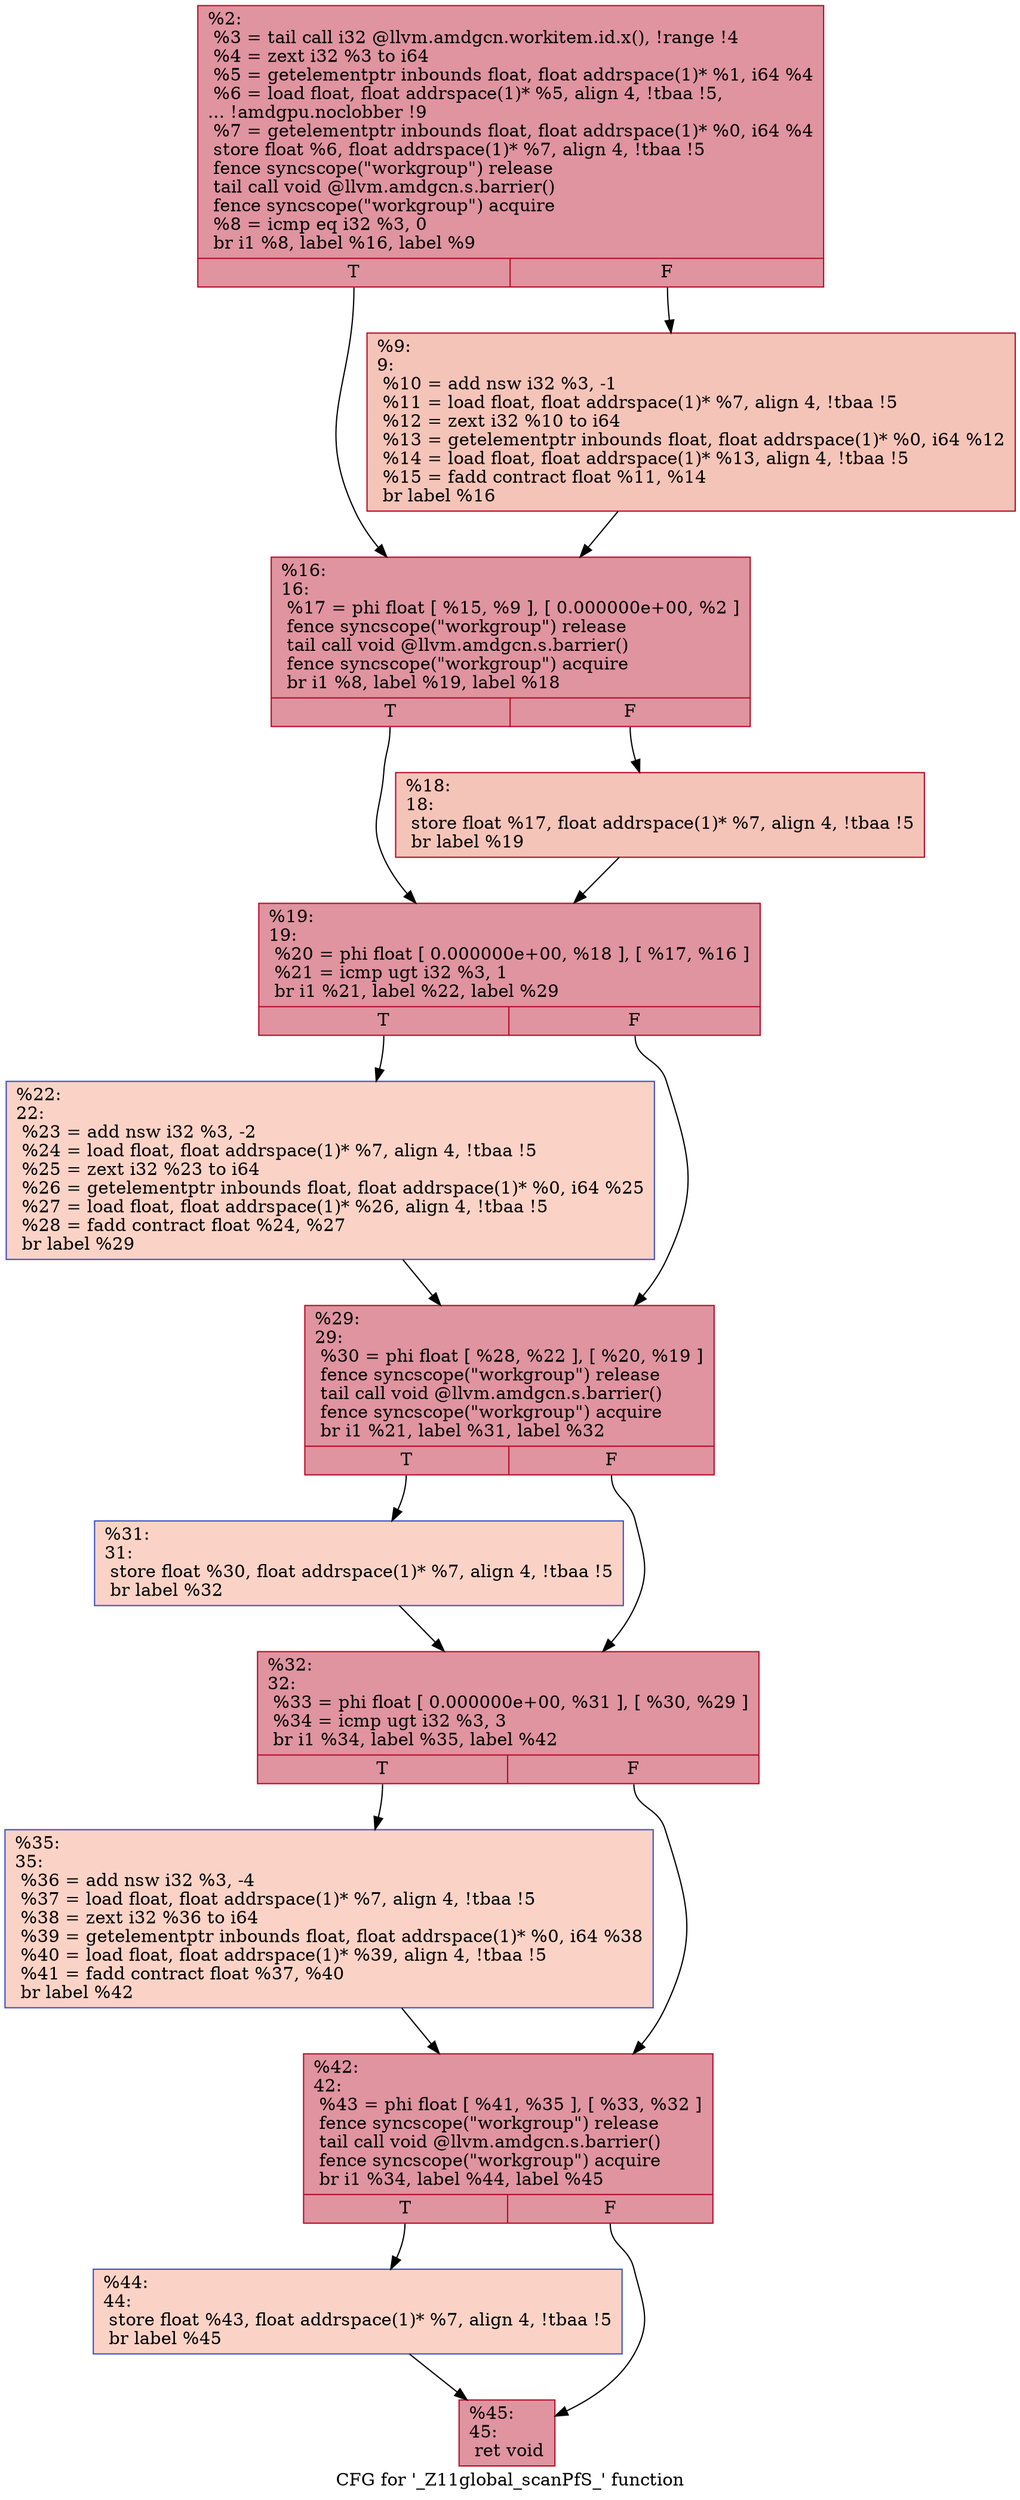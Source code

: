 digraph "CFG for '_Z11global_scanPfS_' function" {
	label="CFG for '_Z11global_scanPfS_' function";

	Node0x51167d0 [shape=record,color="#b70d28ff", style=filled, fillcolor="#b70d2870",label="{%2:\l  %3 = tail call i32 @llvm.amdgcn.workitem.id.x(), !range !4\l  %4 = zext i32 %3 to i64\l  %5 = getelementptr inbounds float, float addrspace(1)* %1, i64 %4\l  %6 = load float, float addrspace(1)* %5, align 4, !tbaa !5,\l... !amdgpu.noclobber !9\l  %7 = getelementptr inbounds float, float addrspace(1)* %0, i64 %4\l  store float %6, float addrspace(1)* %7, align 4, !tbaa !5\l  fence syncscope(\"workgroup\") release\l  tail call void @llvm.amdgcn.s.barrier()\l  fence syncscope(\"workgroup\") acquire\l  %8 = icmp eq i32 %3, 0\l  br i1 %8, label %16, label %9\l|{<s0>T|<s1>F}}"];
	Node0x51167d0:s0 -> Node0x5117600;
	Node0x51167d0:s1 -> Node0x5118bc0;
	Node0x5118bc0 [shape=record,color="#b70d28ff", style=filled, fillcolor="#e97a5f70",label="{%9:\l9:                                                \l  %10 = add nsw i32 %3, -1\l  %11 = load float, float addrspace(1)* %7, align 4, !tbaa !5\l  %12 = zext i32 %10 to i64\l  %13 = getelementptr inbounds float, float addrspace(1)* %0, i64 %12\l  %14 = load float, float addrspace(1)* %13, align 4, !tbaa !5\l  %15 = fadd contract float %11, %14\l  br label %16\l}"];
	Node0x5118bc0 -> Node0x5117600;
	Node0x5117600 [shape=record,color="#b70d28ff", style=filled, fillcolor="#b70d2870",label="{%16:\l16:                                               \l  %17 = phi float [ %15, %9 ], [ 0.000000e+00, %2 ]\l  fence syncscope(\"workgroup\") release\l  tail call void @llvm.amdgcn.s.barrier()\l  fence syncscope(\"workgroup\") acquire\l  br i1 %8, label %19, label %18\l|{<s0>T|<s1>F}}"];
	Node0x5117600:s0 -> Node0x5119df0;
	Node0x5117600:s1 -> Node0x5119e40;
	Node0x5119e40 [shape=record,color="#b70d28ff", style=filled, fillcolor="#e97a5f70",label="{%18:\l18:                                               \l  store float %17, float addrspace(1)* %7, align 4, !tbaa !5\l  br label %19\l}"];
	Node0x5119e40 -> Node0x5119df0;
	Node0x5119df0 [shape=record,color="#b70d28ff", style=filled, fillcolor="#b70d2870",label="{%19:\l19:                                               \l  %20 = phi float [ 0.000000e+00, %18 ], [ %17, %16 ]\l  %21 = icmp ugt i32 %3, 1\l  br i1 %21, label %22, label %29\l|{<s0>T|<s1>F}}"];
	Node0x5119df0:s0 -> Node0x511a1c0;
	Node0x5119df0:s1 -> Node0x511a210;
	Node0x511a1c0 [shape=record,color="#3d50c3ff", style=filled, fillcolor="#f59c7d70",label="{%22:\l22:                                               \l  %23 = add nsw i32 %3, -2\l  %24 = load float, float addrspace(1)* %7, align 4, !tbaa !5\l  %25 = zext i32 %23 to i64\l  %26 = getelementptr inbounds float, float addrspace(1)* %0, i64 %25\l  %27 = load float, float addrspace(1)* %26, align 4, !tbaa !5\l  %28 = fadd contract float %24, %27\l  br label %29\l}"];
	Node0x511a1c0 -> Node0x511a210;
	Node0x511a210 [shape=record,color="#b70d28ff", style=filled, fillcolor="#b70d2870",label="{%29:\l29:                                               \l  %30 = phi float [ %28, %22 ], [ %20, %19 ]\l  fence syncscope(\"workgroup\") release\l  tail call void @llvm.amdgcn.s.barrier()\l  fence syncscope(\"workgroup\") acquire\l  br i1 %21, label %31, label %32\l|{<s0>T|<s1>F}}"];
	Node0x511a210:s0 -> Node0x511a8e0;
	Node0x511a210:s1 -> Node0x511a930;
	Node0x511a8e0 [shape=record,color="#3d50c3ff", style=filled, fillcolor="#f59c7d70",label="{%31:\l31:                                               \l  store float %30, float addrspace(1)* %7, align 4, !tbaa !5\l  br label %32\l}"];
	Node0x511a8e0 -> Node0x511a930;
	Node0x511a930 [shape=record,color="#b70d28ff", style=filled, fillcolor="#b70d2870",label="{%32:\l32:                                               \l  %33 = phi float [ 0.000000e+00, %31 ], [ %30, %29 ]\l  %34 = icmp ugt i32 %3, 3\l  br i1 %34, label %35, label %42\l|{<s0>T|<s1>F}}"];
	Node0x511a930:s0 -> Node0x5119190;
	Node0x511a930:s1 -> Node0x511add0;
	Node0x5119190 [shape=record,color="#3d50c3ff", style=filled, fillcolor="#f59c7d70",label="{%35:\l35:                                               \l  %36 = add nsw i32 %3, -4\l  %37 = load float, float addrspace(1)* %7, align 4, !tbaa !5\l  %38 = zext i32 %36 to i64\l  %39 = getelementptr inbounds float, float addrspace(1)* %0, i64 %38\l  %40 = load float, float addrspace(1)* %39, align 4, !tbaa !5\l  %41 = fadd contract float %37, %40\l  br label %42\l}"];
	Node0x5119190 -> Node0x511add0;
	Node0x511add0 [shape=record,color="#b70d28ff", style=filled, fillcolor="#b70d2870",label="{%42:\l42:                                               \l  %43 = phi float [ %41, %35 ], [ %33, %32 ]\l  fence syncscope(\"workgroup\") release\l  tail call void @llvm.amdgcn.s.barrier()\l  fence syncscope(\"workgroup\") acquire\l  br i1 %34, label %44, label %45\l|{<s0>T|<s1>F}}"];
	Node0x511add0:s0 -> Node0x511b4d0;
	Node0x511add0:s1 -> Node0x511b520;
	Node0x511b4d0 [shape=record,color="#3d50c3ff", style=filled, fillcolor="#f59c7d70",label="{%44:\l44:                                               \l  store float %43, float addrspace(1)* %7, align 4, !tbaa !5\l  br label %45\l}"];
	Node0x511b4d0 -> Node0x511b520;
	Node0x511b520 [shape=record,color="#b70d28ff", style=filled, fillcolor="#b70d2870",label="{%45:\l45:                                               \l  ret void\l}"];
}
